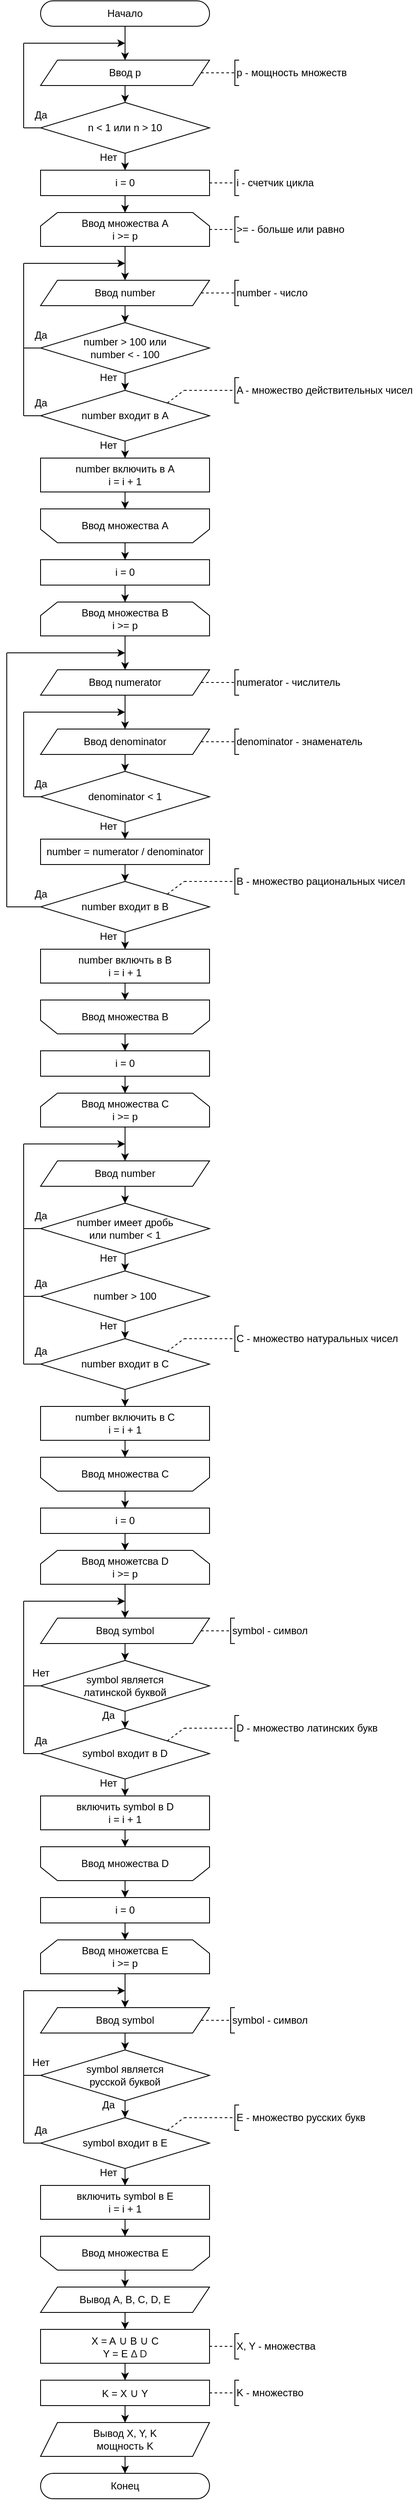 <mxfile version="26.0.16">
  <diagram name="Страница — 1" id="PtERw0xOoVtdUdhSGjrE">
    <mxGraphModel dx="1147" dy="1876" grid="1" gridSize="10" guides="1" tooltips="1" connect="1" arrows="1" fold="1" page="1" pageScale="1" pageWidth="827" pageHeight="1169" math="0" shadow="0">
      <root>
        <mxCell id="0" />
        <mxCell id="1" parent="0" />
        <mxCell id="Uu_lsFA8rjKnJpgMJT7A-3" style="edgeStyle=orthogonalEdgeStyle;rounded=0;orthogonalLoop=1;jettySize=auto;html=1;" edge="1" parent="1" source="Uu_lsFA8rjKnJpgMJT7A-1" target="Uu_lsFA8rjKnJpgMJT7A-2">
          <mxGeometry relative="1" as="geometry" />
        </mxCell>
        <mxCell id="Uu_lsFA8rjKnJpgMJT7A-1" value="Начало" style="rounded=1;whiteSpace=wrap;html=1;arcSize=50;" vertex="1" parent="1">
          <mxGeometry x="160" y="-1150" width="200" height="30" as="geometry" />
        </mxCell>
        <mxCell id="Uu_lsFA8rjKnJpgMJT7A-7" style="edgeStyle=orthogonalEdgeStyle;rounded=0;orthogonalLoop=1;jettySize=auto;html=1;" edge="1" parent="1" source="Uu_lsFA8rjKnJpgMJT7A-2" target="Uu_lsFA8rjKnJpgMJT7A-6">
          <mxGeometry relative="1" as="geometry" />
        </mxCell>
        <mxCell id="Uu_lsFA8rjKnJpgMJT7A-2" value="Ввод p" style="shape=parallelogram;perimeter=parallelogramPerimeter;whiteSpace=wrap;html=1;fixedSize=1;" vertex="1" parent="1">
          <mxGeometry x="160" y="-1080" width="200" height="30" as="geometry" />
        </mxCell>
        <mxCell id="Uu_lsFA8rjKnJpgMJT7A-4" value="p - мощность множеств" style="strokeWidth=1;html=1;shape=mxgraph.flowchart.annotation_1;align=left;pointerEvents=1;" vertex="1" parent="1">
          <mxGeometry x="390" y="-1080" width="5" height="30" as="geometry" />
        </mxCell>
        <mxCell id="Uu_lsFA8rjKnJpgMJT7A-5" value="" style="endArrow=none;html=1;rounded=0;entryX=0;entryY=0.5;entryDx=0;entryDy=0;entryPerimeter=0;dashed=1;" edge="1" target="Uu_lsFA8rjKnJpgMJT7A-4" parent="1" source="Uu_lsFA8rjKnJpgMJT7A-2">
          <mxGeometry width="50" height="50" relative="1" as="geometry">
            <mxPoint x="360" y="-1065" as="sourcePoint" />
            <mxPoint x="440" y="-1075" as="targetPoint" />
          </mxGeometry>
        </mxCell>
        <mxCell id="Uu_lsFA8rjKnJpgMJT7A-13" style="edgeStyle=orthogonalEdgeStyle;rounded=0;orthogonalLoop=1;jettySize=auto;html=1;" edge="1" parent="1" source="Uu_lsFA8rjKnJpgMJT7A-6" target="Uu_lsFA8rjKnJpgMJT7A-12">
          <mxGeometry relative="1" as="geometry" />
        </mxCell>
        <mxCell id="Uu_lsFA8rjKnJpgMJT7A-6" value="n &amp;lt; 1 или n &amp;gt; 10" style="rhombus;whiteSpace=wrap;html=1;" vertex="1" parent="1">
          <mxGeometry x="160" y="-1030" width="200" height="60" as="geometry" />
        </mxCell>
        <mxCell id="Uu_lsFA8rjKnJpgMJT7A-8" value="" style="endArrow=none;html=1;rounded=0;entryX=0;entryY=0.5;entryDx=0;entryDy=0;" edge="1" parent="1" target="Uu_lsFA8rjKnJpgMJT7A-6">
          <mxGeometry width="50" height="50" relative="1" as="geometry">
            <mxPoint x="140" y="-1000" as="sourcePoint" />
            <mxPoint x="350" y="-1030" as="targetPoint" />
          </mxGeometry>
        </mxCell>
        <mxCell id="Uu_lsFA8rjKnJpgMJT7A-9" value="" style="endArrow=classic;html=1;rounded=0;endFill=1;" edge="1" parent="1">
          <mxGeometry width="50" height="50" relative="1" as="geometry">
            <mxPoint x="140" y="-1100" as="sourcePoint" />
            <mxPoint x="260" y="-1100" as="targetPoint" />
          </mxGeometry>
        </mxCell>
        <mxCell id="Uu_lsFA8rjKnJpgMJT7A-10" value="" style="endArrow=none;html=1;rounded=0;" edge="1" parent="1">
          <mxGeometry width="50" height="50" relative="1" as="geometry">
            <mxPoint x="140" y="-1000" as="sourcePoint" />
            <mxPoint x="140" y="-1100" as="targetPoint" />
          </mxGeometry>
        </mxCell>
        <mxCell id="Uu_lsFA8rjKnJpgMJT7A-11" value="Да" style="text;html=1;align=center;verticalAlign=middle;resizable=0;points=[];autosize=1;strokeColor=none;fillColor=none;" vertex="1" parent="1">
          <mxGeometry x="140" y="-1030" width="40" height="30" as="geometry" />
        </mxCell>
        <mxCell id="Uu_lsFA8rjKnJpgMJT7A-17" style="edgeStyle=orthogonalEdgeStyle;rounded=0;orthogonalLoop=1;jettySize=auto;html=1;" edge="1" parent="1" source="Uu_lsFA8rjKnJpgMJT7A-12" target="Uu_lsFA8rjKnJpgMJT7A-16">
          <mxGeometry relative="1" as="geometry" />
        </mxCell>
        <mxCell id="Uu_lsFA8rjKnJpgMJT7A-12" value="i = 0" style="rounded=0;whiteSpace=wrap;html=1;" vertex="1" parent="1">
          <mxGeometry x="160" y="-950" width="200" height="30" as="geometry" />
        </mxCell>
        <mxCell id="Uu_lsFA8rjKnJpgMJT7A-14" value="i - счетчик цикла" style="strokeWidth=1;html=1;shape=mxgraph.flowchart.annotation_1;align=left;pointerEvents=1;" vertex="1" parent="1">
          <mxGeometry x="390" y="-950" width="5" height="30" as="geometry" />
        </mxCell>
        <mxCell id="Uu_lsFA8rjKnJpgMJT7A-15" value="" style="endArrow=none;html=1;rounded=0;entryX=0;entryY=0.5;entryDx=0;entryDy=0;entryPerimeter=0;exitX=1;exitY=0.5;exitDx=0;exitDy=0;dashed=1;" edge="1" target="Uu_lsFA8rjKnJpgMJT7A-14" parent="1">
          <mxGeometry width="50" height="50" relative="1" as="geometry">
            <mxPoint x="360" y="-935" as="sourcePoint" />
            <mxPoint x="440" y="-945" as="targetPoint" />
          </mxGeometry>
        </mxCell>
        <mxCell id="Uu_lsFA8rjKnJpgMJT7A-19" style="edgeStyle=orthogonalEdgeStyle;rounded=0;orthogonalLoop=1;jettySize=auto;html=1;" edge="1" parent="1" source="Uu_lsFA8rjKnJpgMJT7A-16" target="Uu_lsFA8rjKnJpgMJT7A-18">
          <mxGeometry relative="1" as="geometry" />
        </mxCell>
        <mxCell id="Uu_lsFA8rjKnJpgMJT7A-16" value="Ввод множества A&lt;div&gt;i &amp;gt;= p&lt;/div&gt;" style="shape=loopLimit;whiteSpace=wrap;html=1;" vertex="1" parent="1">
          <mxGeometry x="160" y="-900" width="200" height="40" as="geometry" />
        </mxCell>
        <mxCell id="Uu_lsFA8rjKnJpgMJT7A-23" style="edgeStyle=orthogonalEdgeStyle;rounded=0;orthogonalLoop=1;jettySize=auto;html=1;" edge="1" parent="1" source="Uu_lsFA8rjKnJpgMJT7A-18" target="Uu_lsFA8rjKnJpgMJT7A-22">
          <mxGeometry relative="1" as="geometry" />
        </mxCell>
        <mxCell id="Uu_lsFA8rjKnJpgMJT7A-18" value="Ввод number" style="shape=parallelogram;perimeter=parallelogramPerimeter;whiteSpace=wrap;html=1;fixedSize=1;" vertex="1" parent="1">
          <mxGeometry x="160" y="-820" width="200" height="30" as="geometry" />
        </mxCell>
        <mxCell id="Uu_lsFA8rjKnJpgMJT7A-20" value="number - число" style="strokeWidth=1;html=1;shape=mxgraph.flowchart.annotation_1;align=left;pointerEvents=1;" vertex="1" parent="1">
          <mxGeometry x="390" y="-820" width="5" height="30" as="geometry" />
        </mxCell>
        <mxCell id="Uu_lsFA8rjKnJpgMJT7A-21" value="" style="endArrow=none;html=1;rounded=0;entryX=0;entryY=0.5;entryDx=0;entryDy=0;entryPerimeter=0;dashed=1;" edge="1" target="Uu_lsFA8rjKnJpgMJT7A-20" parent="1" source="Uu_lsFA8rjKnJpgMJT7A-18">
          <mxGeometry width="50" height="50" relative="1" as="geometry">
            <mxPoint x="360" y="-805" as="sourcePoint" />
            <mxPoint x="440" y="-815" as="targetPoint" />
          </mxGeometry>
        </mxCell>
        <mxCell id="Uu_lsFA8rjKnJpgMJT7A-31" style="edgeStyle=orthogonalEdgeStyle;rounded=0;orthogonalLoop=1;jettySize=auto;html=1;" edge="1" parent="1" source="Uu_lsFA8rjKnJpgMJT7A-22" target="Uu_lsFA8rjKnJpgMJT7A-30">
          <mxGeometry relative="1" as="geometry" />
        </mxCell>
        <mxCell id="Uu_lsFA8rjKnJpgMJT7A-22" value="number &amp;gt; 100 или&lt;div&gt;number &amp;lt; - 100&lt;/div&gt;" style="rhombus;whiteSpace=wrap;html=1;" vertex="1" parent="1">
          <mxGeometry x="160" y="-770" width="200" height="60" as="geometry" />
        </mxCell>
        <mxCell id="Uu_lsFA8rjKnJpgMJT7A-24" value="" style="endArrow=none;html=1;rounded=0;entryX=0;entryY=0.5;entryDx=0;entryDy=0;" edge="1" parent="1" target="Uu_lsFA8rjKnJpgMJT7A-22">
          <mxGeometry width="50" height="50" relative="1" as="geometry">
            <mxPoint x="140" y="-740" as="sourcePoint" />
            <mxPoint x="150" y="-740" as="targetPoint" />
          </mxGeometry>
        </mxCell>
        <mxCell id="Uu_lsFA8rjKnJpgMJT7A-25" value="" style="endArrow=classic;html=1;rounded=0;endFill=1;" edge="1" parent="1">
          <mxGeometry width="50" height="50" relative="1" as="geometry">
            <mxPoint x="140" y="-840" as="sourcePoint" />
            <mxPoint x="260" y="-840" as="targetPoint" />
          </mxGeometry>
        </mxCell>
        <mxCell id="Uu_lsFA8rjKnJpgMJT7A-26" value="" style="endArrow=none;html=1;rounded=0;" edge="1" parent="1">
          <mxGeometry width="50" height="50" relative="1" as="geometry">
            <mxPoint x="140" y="-660" as="sourcePoint" />
            <mxPoint x="140" y="-840" as="targetPoint" />
          </mxGeometry>
        </mxCell>
        <mxCell id="Uu_lsFA8rjKnJpgMJT7A-27" value="Нет" style="text;html=1;align=center;verticalAlign=middle;resizable=0;points=[];autosize=1;strokeColor=none;fillColor=none;" vertex="1" parent="1">
          <mxGeometry x="220" y="-980" width="40" height="30" as="geometry" />
        </mxCell>
        <mxCell id="Uu_lsFA8rjKnJpgMJT7A-28" value="Да" style="text;html=1;align=center;verticalAlign=middle;resizable=0;points=[];autosize=1;strokeColor=none;fillColor=none;" vertex="1" parent="1">
          <mxGeometry x="140" y="-770" width="40" height="30" as="geometry" />
        </mxCell>
        <mxCell id="Uu_lsFA8rjKnJpgMJT7A-39" style="edgeStyle=orthogonalEdgeStyle;rounded=0;orthogonalLoop=1;jettySize=auto;html=1;" edge="1" parent="1" source="Uu_lsFA8rjKnJpgMJT7A-30" target="Uu_lsFA8rjKnJpgMJT7A-38">
          <mxGeometry relative="1" as="geometry" />
        </mxCell>
        <mxCell id="Uu_lsFA8rjKnJpgMJT7A-30" value="number входит в A" style="rhombus;whiteSpace=wrap;html=1;" vertex="1" parent="1">
          <mxGeometry x="160" y="-690" width="200" height="60" as="geometry" />
        </mxCell>
        <mxCell id="Uu_lsFA8rjKnJpgMJT7A-32" value="Нет" style="text;html=1;align=center;verticalAlign=middle;resizable=0;points=[];autosize=1;strokeColor=none;fillColor=none;" vertex="1" parent="1">
          <mxGeometry x="220" y="-720" width="40" height="30" as="geometry" />
        </mxCell>
        <mxCell id="Uu_lsFA8rjKnJpgMJT7A-33" value="" style="endArrow=none;html=1;rounded=0;exitX=0;exitY=0.5;exitDx=0;exitDy=0;" edge="1" parent="1" source="Uu_lsFA8rjKnJpgMJT7A-30">
          <mxGeometry width="50" height="50" relative="1" as="geometry">
            <mxPoint x="250" y="-660" as="sourcePoint" />
            <mxPoint x="140" y="-660" as="targetPoint" />
          </mxGeometry>
        </mxCell>
        <mxCell id="Uu_lsFA8rjKnJpgMJT7A-34" value="Да" style="text;html=1;align=center;verticalAlign=middle;resizable=0;points=[];autosize=1;strokeColor=none;fillColor=none;" vertex="1" parent="1">
          <mxGeometry x="140" y="-690" width="40" height="30" as="geometry" />
        </mxCell>
        <mxCell id="Uu_lsFA8rjKnJpgMJT7A-35" value="A - множество действительных чисел" style="strokeWidth=1;html=1;shape=mxgraph.flowchart.annotation_1;align=left;pointerEvents=1;" vertex="1" parent="1">
          <mxGeometry x="390" y="-705" width="5" height="30" as="geometry" />
        </mxCell>
        <mxCell id="Uu_lsFA8rjKnJpgMJT7A-36" value="" style="endArrow=none;html=1;rounded=0;entryX=0;entryY=0.5;entryDx=0;entryDy=0;entryPerimeter=0;exitX=1;exitY=0.5;exitDx=0;exitDy=0;dashed=1;" edge="1" target="Uu_lsFA8rjKnJpgMJT7A-35" parent="1">
          <mxGeometry width="50" height="50" relative="1" as="geometry">
            <mxPoint x="330" y="-690" as="sourcePoint" />
            <mxPoint x="410" y="-700" as="targetPoint" />
          </mxGeometry>
        </mxCell>
        <mxCell id="Uu_lsFA8rjKnJpgMJT7A-37" value="" style="endArrow=none;html=1;rounded=0;exitX=1;exitY=0;exitDx=0;exitDy=0;dashed=1;" edge="1" parent="1" source="Uu_lsFA8rjKnJpgMJT7A-30">
          <mxGeometry width="50" height="50" relative="1" as="geometry">
            <mxPoint x="250" y="-660" as="sourcePoint" />
            <mxPoint x="330" y="-690" as="targetPoint" />
          </mxGeometry>
        </mxCell>
        <mxCell id="Uu_lsFA8rjKnJpgMJT7A-43" style="edgeStyle=orthogonalEdgeStyle;rounded=0;orthogonalLoop=1;jettySize=auto;html=1;" edge="1" parent="1" source="Uu_lsFA8rjKnJpgMJT7A-38" target="Uu_lsFA8rjKnJpgMJT7A-42">
          <mxGeometry relative="1" as="geometry" />
        </mxCell>
        <mxCell id="Uu_lsFA8rjKnJpgMJT7A-38" value="number включить в A&lt;div&gt;i = i + 1&lt;/div&gt;" style="rounded=0;whiteSpace=wrap;html=1;" vertex="1" parent="1">
          <mxGeometry x="160" y="-610" width="200" height="40" as="geometry" />
        </mxCell>
        <mxCell id="Uu_lsFA8rjKnJpgMJT7A-45" style="edgeStyle=orthogonalEdgeStyle;rounded=0;orthogonalLoop=1;jettySize=auto;html=1;" edge="1" parent="1" source="Uu_lsFA8rjKnJpgMJT7A-42" target="Uu_lsFA8rjKnJpgMJT7A-44">
          <mxGeometry relative="1" as="geometry" />
        </mxCell>
        <mxCell id="Uu_lsFA8rjKnJpgMJT7A-42" value="Ввод множества A" style="shape=loopLimit;whiteSpace=wrap;html=1;direction=west;" vertex="1" parent="1">
          <mxGeometry x="160" y="-550" width="200" height="40" as="geometry" />
        </mxCell>
        <mxCell id="Uu_lsFA8rjKnJpgMJT7A-47" style="edgeStyle=orthogonalEdgeStyle;rounded=0;orthogonalLoop=1;jettySize=auto;html=1;" edge="1" parent="1" source="Uu_lsFA8rjKnJpgMJT7A-44" target="Uu_lsFA8rjKnJpgMJT7A-46">
          <mxGeometry relative="1" as="geometry" />
        </mxCell>
        <mxCell id="Uu_lsFA8rjKnJpgMJT7A-44" value="i = 0" style="rounded=0;whiteSpace=wrap;html=1;" vertex="1" parent="1">
          <mxGeometry x="160" y="-490" width="200" height="30" as="geometry" />
        </mxCell>
        <mxCell id="Uu_lsFA8rjKnJpgMJT7A-50" style="edgeStyle=orthogonalEdgeStyle;rounded=0;orthogonalLoop=1;jettySize=auto;html=1;" edge="1" parent="1" source="Uu_lsFA8rjKnJpgMJT7A-46" target="Uu_lsFA8rjKnJpgMJT7A-49">
          <mxGeometry relative="1" as="geometry" />
        </mxCell>
        <mxCell id="Uu_lsFA8rjKnJpgMJT7A-46" value="Ввод множества B&lt;div&gt;i &amp;gt;= p&lt;/div&gt;" style="shape=loopLimit;whiteSpace=wrap;html=1;" vertex="1" parent="1">
          <mxGeometry x="160" y="-440" width="200" height="40" as="geometry" />
        </mxCell>
        <mxCell id="Uu_lsFA8rjKnJpgMJT7A-48" value="Нет" style="text;html=1;align=center;verticalAlign=middle;resizable=0;points=[];autosize=1;strokeColor=none;fillColor=none;" vertex="1" parent="1">
          <mxGeometry x="220" y="-640" width="40" height="30" as="geometry" />
        </mxCell>
        <mxCell id="Uu_lsFA8rjKnJpgMJT7A-54" style="edgeStyle=orthogonalEdgeStyle;rounded=0;orthogonalLoop=1;jettySize=auto;html=1;" edge="1" parent="1" source="Uu_lsFA8rjKnJpgMJT7A-49" target="Uu_lsFA8rjKnJpgMJT7A-53">
          <mxGeometry relative="1" as="geometry" />
        </mxCell>
        <mxCell id="Uu_lsFA8rjKnJpgMJT7A-49" value="Ввод&amp;nbsp;numerator" style="shape=parallelogram;perimeter=parallelogramPerimeter;whiteSpace=wrap;html=1;fixedSize=1;" vertex="1" parent="1">
          <mxGeometry x="160" y="-360" width="200" height="30" as="geometry" />
        </mxCell>
        <mxCell id="Uu_lsFA8rjKnJpgMJT7A-51" value="numerator - числитель" style="strokeWidth=1;html=1;shape=mxgraph.flowchart.annotation_1;align=left;pointerEvents=1;" vertex="1" parent="1">
          <mxGeometry x="390" y="-360" width="5" height="30" as="geometry" />
        </mxCell>
        <mxCell id="Uu_lsFA8rjKnJpgMJT7A-52" value="" style="endArrow=none;html=1;rounded=0;entryX=0;entryY=0.5;entryDx=0;entryDy=0;entryPerimeter=0;dashed=1;" edge="1" target="Uu_lsFA8rjKnJpgMJT7A-51" parent="1" source="Uu_lsFA8rjKnJpgMJT7A-49">
          <mxGeometry width="50" height="50" relative="1" as="geometry">
            <mxPoint x="360" y="-345" as="sourcePoint" />
            <mxPoint x="440" y="-355" as="targetPoint" />
          </mxGeometry>
        </mxCell>
        <mxCell id="Uu_lsFA8rjKnJpgMJT7A-56" style="edgeStyle=orthogonalEdgeStyle;rounded=0;orthogonalLoop=1;jettySize=auto;html=1;" edge="1" parent="1" source="Uu_lsFA8rjKnJpgMJT7A-53" target="Uu_lsFA8rjKnJpgMJT7A-55">
          <mxGeometry relative="1" as="geometry" />
        </mxCell>
        <mxCell id="Uu_lsFA8rjKnJpgMJT7A-53" value="Ввод&amp;nbsp;denominator" style="shape=parallelogram;perimeter=parallelogramPerimeter;whiteSpace=wrap;html=1;fixedSize=1;" vertex="1" parent="1">
          <mxGeometry x="160" y="-290" width="200" height="30" as="geometry" />
        </mxCell>
        <mxCell id="Uu_lsFA8rjKnJpgMJT7A-64" style="edgeStyle=orthogonalEdgeStyle;rounded=0;orthogonalLoop=1;jettySize=auto;html=1;" edge="1" parent="1" source="Uu_lsFA8rjKnJpgMJT7A-55" target="Uu_lsFA8rjKnJpgMJT7A-63">
          <mxGeometry relative="1" as="geometry" />
        </mxCell>
        <mxCell id="Uu_lsFA8rjKnJpgMJT7A-55" value="denominator &amp;lt; 1" style="rhombus;whiteSpace=wrap;html=1;" vertex="1" parent="1">
          <mxGeometry x="160" y="-240" width="200" height="60" as="geometry" />
        </mxCell>
        <mxCell id="Uu_lsFA8rjKnJpgMJT7A-57" value="denominator - знаменатель" style="strokeWidth=1;html=1;shape=mxgraph.flowchart.annotation_1;align=left;pointerEvents=1;" vertex="1" parent="1">
          <mxGeometry x="390" y="-290" width="5" height="30" as="geometry" />
        </mxCell>
        <mxCell id="Uu_lsFA8rjKnJpgMJT7A-58" value="" style="endArrow=none;html=1;rounded=0;entryX=0;entryY=0.5;entryDx=0;entryDy=0;entryPerimeter=0;dashed=1;" edge="1" target="Uu_lsFA8rjKnJpgMJT7A-57" parent="1" source="Uu_lsFA8rjKnJpgMJT7A-53">
          <mxGeometry width="50" height="50" relative="1" as="geometry">
            <mxPoint x="360" y="-275" as="sourcePoint" />
            <mxPoint x="440" y="-285" as="targetPoint" />
          </mxGeometry>
        </mxCell>
        <mxCell id="Uu_lsFA8rjKnJpgMJT7A-59" value="" style="endArrow=none;html=1;rounded=0;exitX=0;exitY=0.5;exitDx=0;exitDy=0;" edge="1" parent="1" source="Uu_lsFA8rjKnJpgMJT7A-55">
          <mxGeometry width="50" height="50" relative="1" as="geometry">
            <mxPoint x="220" y="-190" as="sourcePoint" />
            <mxPoint x="140" y="-210" as="targetPoint" />
          </mxGeometry>
        </mxCell>
        <mxCell id="Uu_lsFA8rjKnJpgMJT7A-60" value="" style="endArrow=classic;html=1;rounded=0;endFill=1;" edge="1" parent="1">
          <mxGeometry width="50" height="50" relative="1" as="geometry">
            <mxPoint x="140" y="-310" as="sourcePoint" />
            <mxPoint x="260" y="-310" as="targetPoint" />
          </mxGeometry>
        </mxCell>
        <mxCell id="Uu_lsFA8rjKnJpgMJT7A-61" value="" style="endArrow=none;html=1;rounded=0;" edge="1" parent="1">
          <mxGeometry width="50" height="50" relative="1" as="geometry">
            <mxPoint x="140" y="-210" as="sourcePoint" />
            <mxPoint x="140" y="-310" as="targetPoint" />
          </mxGeometry>
        </mxCell>
        <mxCell id="Uu_lsFA8rjKnJpgMJT7A-62" value="Да" style="text;html=1;align=center;verticalAlign=middle;resizable=0;points=[];autosize=1;strokeColor=none;fillColor=none;" vertex="1" parent="1">
          <mxGeometry x="140" y="-240" width="40" height="30" as="geometry" />
        </mxCell>
        <mxCell id="Uu_lsFA8rjKnJpgMJT7A-74" style="edgeStyle=orthogonalEdgeStyle;rounded=0;orthogonalLoop=1;jettySize=auto;html=1;" edge="1" parent="1" source="Uu_lsFA8rjKnJpgMJT7A-63" target="Uu_lsFA8rjKnJpgMJT7A-73">
          <mxGeometry relative="1" as="geometry" />
        </mxCell>
        <mxCell id="Uu_lsFA8rjKnJpgMJT7A-63" value="number = numerator / denominator" style="rounded=0;whiteSpace=wrap;html=1;" vertex="1" parent="1">
          <mxGeometry x="160" y="-160" width="200" height="30" as="geometry" />
        </mxCell>
        <mxCell id="Uu_lsFA8rjKnJpgMJT7A-65" value="Нет" style="text;html=1;align=center;verticalAlign=middle;resizable=0;points=[];autosize=1;strokeColor=none;fillColor=none;" vertex="1" parent="1">
          <mxGeometry x="220" y="-190" width="40" height="30" as="geometry" />
        </mxCell>
        <mxCell id="Uu_lsFA8rjKnJpgMJT7A-72" style="edgeStyle=orthogonalEdgeStyle;rounded=0;orthogonalLoop=1;jettySize=auto;html=1;" edge="1" parent="1" source="Uu_lsFA8rjKnJpgMJT7A-66" target="Uu_lsFA8rjKnJpgMJT7A-71">
          <mxGeometry relative="1" as="geometry" />
        </mxCell>
        <mxCell id="Uu_lsFA8rjKnJpgMJT7A-66" value="number включть в B&lt;div&gt;i = i + 1&lt;/div&gt;" style="rounded=0;whiteSpace=wrap;html=1;" vertex="1" parent="1">
          <mxGeometry x="160" y="-30" width="200" height="40" as="geometry" />
        </mxCell>
        <mxCell id="Uu_lsFA8rjKnJpgMJT7A-90" style="edgeStyle=orthogonalEdgeStyle;rounded=0;orthogonalLoop=1;jettySize=auto;html=1;" edge="1" parent="1" source="Uu_lsFA8rjKnJpgMJT7A-71" target="Uu_lsFA8rjKnJpgMJT7A-89">
          <mxGeometry relative="1" as="geometry" />
        </mxCell>
        <mxCell id="Uu_lsFA8rjKnJpgMJT7A-71" value="Ввод множества B" style="shape=loopLimit;whiteSpace=wrap;html=1;direction=west;" vertex="1" parent="1">
          <mxGeometry x="160" y="30" width="200" height="40" as="geometry" />
        </mxCell>
        <mxCell id="Uu_lsFA8rjKnJpgMJT7A-80" style="edgeStyle=orthogonalEdgeStyle;rounded=0;orthogonalLoop=1;jettySize=auto;html=1;" edge="1" parent="1" source="Uu_lsFA8rjKnJpgMJT7A-73" target="Uu_lsFA8rjKnJpgMJT7A-66">
          <mxGeometry relative="1" as="geometry" />
        </mxCell>
        <mxCell id="Uu_lsFA8rjKnJpgMJT7A-73" value="number входит в B" style="rhombus;whiteSpace=wrap;html=1;" vertex="1" parent="1">
          <mxGeometry x="160" y="-110" width="200" height="60" as="geometry" />
        </mxCell>
        <mxCell id="Uu_lsFA8rjKnJpgMJT7A-75" value="" style="endArrow=classic;html=1;rounded=0;endFill=1;" edge="1" parent="1">
          <mxGeometry width="50" height="50" relative="1" as="geometry">
            <mxPoint x="120" y="-380" as="sourcePoint" />
            <mxPoint x="260" y="-380" as="targetPoint" />
          </mxGeometry>
        </mxCell>
        <mxCell id="Uu_lsFA8rjKnJpgMJT7A-77" value="" style="endArrow=none;html=1;rounded=0;" edge="1" parent="1">
          <mxGeometry width="50" height="50" relative="1" as="geometry">
            <mxPoint x="120" y="-80" as="sourcePoint" />
            <mxPoint x="120" y="-380" as="targetPoint" />
          </mxGeometry>
        </mxCell>
        <mxCell id="Uu_lsFA8rjKnJpgMJT7A-78" value="" style="endArrow=none;html=1;rounded=0;entryX=0;entryY=0.5;entryDx=0;entryDy=0;" edge="1" parent="1" target="Uu_lsFA8rjKnJpgMJT7A-73">
          <mxGeometry width="50" height="50" relative="1" as="geometry">
            <mxPoint x="120" y="-80" as="sourcePoint" />
            <mxPoint x="300" y="-240" as="targetPoint" />
          </mxGeometry>
        </mxCell>
        <mxCell id="Uu_lsFA8rjKnJpgMJT7A-79" value="Да" style="text;html=1;align=center;verticalAlign=middle;resizable=0;points=[];autosize=1;strokeColor=none;fillColor=none;" vertex="1" parent="1">
          <mxGeometry x="140" y="-110" width="40" height="30" as="geometry" />
        </mxCell>
        <mxCell id="Uu_lsFA8rjKnJpgMJT7A-81" value="Нет" style="text;html=1;align=center;verticalAlign=middle;resizable=0;points=[];autosize=1;strokeColor=none;fillColor=none;" vertex="1" parent="1">
          <mxGeometry x="220" y="-60" width="40" height="30" as="geometry" />
        </mxCell>
        <mxCell id="Uu_lsFA8rjKnJpgMJT7A-82" value="B - множество рациональных чисел" style="strokeWidth=1;html=1;shape=mxgraph.flowchart.annotation_1;align=left;pointerEvents=1;" vertex="1" parent="1">
          <mxGeometry x="390" y="-125" width="5" height="30" as="geometry" />
        </mxCell>
        <mxCell id="Uu_lsFA8rjKnJpgMJT7A-83" value="" style="endArrow=none;html=1;rounded=0;entryX=0;entryY=0.5;entryDx=0;entryDy=0;entryPerimeter=0;dashed=1;" edge="1" parent="1" target="Uu_lsFA8rjKnJpgMJT7A-82">
          <mxGeometry width="50" height="50" relative="1" as="geometry">
            <mxPoint x="330" y="-110" as="sourcePoint" />
            <mxPoint x="415" y="-120" as="targetPoint" />
          </mxGeometry>
        </mxCell>
        <mxCell id="Uu_lsFA8rjKnJpgMJT7A-88" value="" style="endArrow=none;html=1;rounded=0;exitX=1;exitY=0;exitDx=0;exitDy=0;dashed=1;" edge="1" parent="1" source="Uu_lsFA8rjKnJpgMJT7A-73">
          <mxGeometry width="50" height="50" relative="1" as="geometry">
            <mxPoint x="320" y="-100" as="sourcePoint" />
            <mxPoint x="330" y="-110" as="targetPoint" />
          </mxGeometry>
        </mxCell>
        <mxCell id="Uu_lsFA8rjKnJpgMJT7A-92" style="edgeStyle=orthogonalEdgeStyle;rounded=0;orthogonalLoop=1;jettySize=auto;html=1;" edge="1" parent="1" source="Uu_lsFA8rjKnJpgMJT7A-89" target="Uu_lsFA8rjKnJpgMJT7A-91">
          <mxGeometry relative="1" as="geometry" />
        </mxCell>
        <mxCell id="Uu_lsFA8rjKnJpgMJT7A-89" value="i = 0" style="rounded=0;whiteSpace=wrap;html=1;" vertex="1" parent="1">
          <mxGeometry x="160" y="90" width="200" height="30" as="geometry" />
        </mxCell>
        <mxCell id="Uu_lsFA8rjKnJpgMJT7A-94" style="edgeStyle=orthogonalEdgeStyle;rounded=0;orthogonalLoop=1;jettySize=auto;html=1;" edge="1" parent="1" source="Uu_lsFA8rjKnJpgMJT7A-91" target="Uu_lsFA8rjKnJpgMJT7A-93">
          <mxGeometry relative="1" as="geometry" />
        </mxCell>
        <mxCell id="Uu_lsFA8rjKnJpgMJT7A-91" value="Ввод множества C&lt;div&gt;i &amp;gt;= p&lt;/div&gt;" style="shape=loopLimit;whiteSpace=wrap;html=1;" vertex="1" parent="1">
          <mxGeometry x="160" y="140" width="200" height="40" as="geometry" />
        </mxCell>
        <mxCell id="Uu_lsFA8rjKnJpgMJT7A-96" style="edgeStyle=orthogonalEdgeStyle;rounded=0;orthogonalLoop=1;jettySize=auto;html=1;" edge="1" parent="1" source="Uu_lsFA8rjKnJpgMJT7A-93" target="Uu_lsFA8rjKnJpgMJT7A-95">
          <mxGeometry relative="1" as="geometry" />
        </mxCell>
        <mxCell id="Uu_lsFA8rjKnJpgMJT7A-93" value="Ввод number" style="shape=parallelogram;perimeter=parallelogramPerimeter;whiteSpace=wrap;html=1;fixedSize=1;" vertex="1" parent="1">
          <mxGeometry x="160" y="220" width="200" height="30" as="geometry" />
        </mxCell>
        <mxCell id="Uu_lsFA8rjKnJpgMJT7A-104" style="edgeStyle=orthogonalEdgeStyle;rounded=0;orthogonalLoop=1;jettySize=auto;html=1;" edge="1" parent="1" source="Uu_lsFA8rjKnJpgMJT7A-95" target="Uu_lsFA8rjKnJpgMJT7A-103">
          <mxGeometry relative="1" as="geometry" />
        </mxCell>
        <mxCell id="Uu_lsFA8rjKnJpgMJT7A-95" value="number имеет дробь&lt;div&gt;или&amp;nbsp;&lt;span style=&quot;background-color: transparent; color: light-dark(rgb(0, 0, 0), rgb(255, 255, 255));&quot;&gt;number &amp;lt; 1&lt;/span&gt;&lt;/div&gt;" style="rhombus;whiteSpace=wrap;html=1;" vertex="1" parent="1">
          <mxGeometry x="160" y="270" width="200" height="60" as="geometry" />
        </mxCell>
        <mxCell id="Uu_lsFA8rjKnJpgMJT7A-97" value="" style="endArrow=classic;html=1;rounded=0;endFill=1;" edge="1" parent="1">
          <mxGeometry width="50" height="50" relative="1" as="geometry">
            <mxPoint x="140" y="200" as="sourcePoint" />
            <mxPoint x="260" y="200" as="targetPoint" />
          </mxGeometry>
        </mxCell>
        <mxCell id="Uu_lsFA8rjKnJpgMJT7A-98" value="" style="endArrow=none;html=1;rounded=0;entryX=0;entryY=0.5;entryDx=0;entryDy=0;" edge="1" parent="1" target="Uu_lsFA8rjKnJpgMJT7A-95">
          <mxGeometry width="50" height="50" relative="1" as="geometry">
            <mxPoint x="140" y="300" as="sourcePoint" />
            <mxPoint x="290" y="260" as="targetPoint" />
          </mxGeometry>
        </mxCell>
        <mxCell id="Uu_lsFA8rjKnJpgMJT7A-99" value="" style="endArrow=none;html=1;rounded=0;" edge="1" parent="1">
          <mxGeometry width="50" height="50" relative="1" as="geometry">
            <mxPoint x="140" y="460" as="sourcePoint" />
            <mxPoint x="140" y="200" as="targetPoint" />
          </mxGeometry>
        </mxCell>
        <mxCell id="Uu_lsFA8rjKnJpgMJT7A-100" value="Да" style="text;html=1;align=center;verticalAlign=middle;resizable=0;points=[];autosize=1;strokeColor=none;fillColor=none;" vertex="1" parent="1">
          <mxGeometry x="140" y="270" width="40" height="30" as="geometry" />
        </mxCell>
        <mxCell id="Uu_lsFA8rjKnJpgMJT7A-109" style="edgeStyle=orthogonalEdgeStyle;rounded=0;orthogonalLoop=1;jettySize=auto;html=1;" edge="1" parent="1" source="Uu_lsFA8rjKnJpgMJT7A-103" target="Uu_lsFA8rjKnJpgMJT7A-108">
          <mxGeometry relative="1" as="geometry" />
        </mxCell>
        <mxCell id="Uu_lsFA8rjKnJpgMJT7A-103" value="number &amp;gt; 100" style="rhombus;whiteSpace=wrap;html=1;" vertex="1" parent="1">
          <mxGeometry x="160" y="350" width="200" height="60" as="geometry" />
        </mxCell>
        <mxCell id="Uu_lsFA8rjKnJpgMJT7A-105" value="" style="endArrow=none;html=1;rounded=0;entryX=0;entryY=0.5;entryDx=0;entryDy=0;" edge="1" parent="1" target="Uu_lsFA8rjKnJpgMJT7A-103">
          <mxGeometry width="50" height="50" relative="1" as="geometry">
            <mxPoint x="140" y="380" as="sourcePoint" />
            <mxPoint x="290" y="340" as="targetPoint" />
          </mxGeometry>
        </mxCell>
        <mxCell id="Uu_lsFA8rjKnJpgMJT7A-106" value="Да" style="text;html=1;align=center;verticalAlign=middle;resizable=0;points=[];autosize=1;strokeColor=none;fillColor=none;" vertex="1" parent="1">
          <mxGeometry x="140" y="350" width="40" height="30" as="geometry" />
        </mxCell>
        <mxCell id="Uu_lsFA8rjKnJpgMJT7A-107" value="Нет" style="text;html=1;align=center;verticalAlign=middle;resizable=0;points=[];autosize=1;strokeColor=none;fillColor=none;" vertex="1" parent="1">
          <mxGeometry x="220" y="320" width="40" height="30" as="geometry" />
        </mxCell>
        <mxCell id="Uu_lsFA8rjKnJpgMJT7A-117" style="edgeStyle=orthogonalEdgeStyle;rounded=0;orthogonalLoop=1;jettySize=auto;html=1;" edge="1" parent="1" source="Uu_lsFA8rjKnJpgMJT7A-108" target="Uu_lsFA8rjKnJpgMJT7A-116">
          <mxGeometry relative="1" as="geometry" />
        </mxCell>
        <mxCell id="Uu_lsFA8rjKnJpgMJT7A-108" value="number входит в C" style="rhombus;whiteSpace=wrap;html=1;" vertex="1" parent="1">
          <mxGeometry x="160" y="430" width="200" height="60" as="geometry" />
        </mxCell>
        <mxCell id="Uu_lsFA8rjKnJpgMJT7A-110" value="Нет" style="text;html=1;align=center;verticalAlign=middle;resizable=0;points=[];autosize=1;strokeColor=none;fillColor=none;" vertex="1" parent="1">
          <mxGeometry x="220" y="400" width="40" height="30" as="geometry" />
        </mxCell>
        <mxCell id="Uu_lsFA8rjKnJpgMJT7A-111" value="" style="endArrow=none;html=1;rounded=0;exitX=0;exitY=0.5;exitDx=0;exitDy=0;" edge="1" parent="1" source="Uu_lsFA8rjKnJpgMJT7A-108">
          <mxGeometry width="50" height="50" relative="1" as="geometry">
            <mxPoint x="240" y="460" as="sourcePoint" />
            <mxPoint x="140" y="460" as="targetPoint" />
          </mxGeometry>
        </mxCell>
        <mxCell id="Uu_lsFA8rjKnJpgMJT7A-112" value="Да" style="text;html=1;align=center;verticalAlign=middle;resizable=0;points=[];autosize=1;strokeColor=none;fillColor=none;" vertex="1" parent="1">
          <mxGeometry x="140" y="430" width="40" height="30" as="geometry" />
        </mxCell>
        <mxCell id="Uu_lsFA8rjKnJpgMJT7A-113" value="C - множество натуральных чисел" style="strokeWidth=1;html=1;shape=mxgraph.flowchart.annotation_1;align=left;pointerEvents=1;" vertex="1" parent="1">
          <mxGeometry x="390" y="415" width="5" height="30" as="geometry" />
        </mxCell>
        <mxCell id="Uu_lsFA8rjKnJpgMJT7A-114" value="" style="endArrow=none;html=1;rounded=0;entryX=0;entryY=0.5;entryDx=0;entryDy=0;entryPerimeter=0;dashed=1;" edge="1" parent="1" target="Uu_lsFA8rjKnJpgMJT7A-113">
          <mxGeometry width="50" height="50" relative="1" as="geometry">
            <mxPoint x="330" y="430" as="sourcePoint" />
            <mxPoint x="415" y="420" as="targetPoint" />
          </mxGeometry>
        </mxCell>
        <mxCell id="Uu_lsFA8rjKnJpgMJT7A-115" value="" style="endArrow=none;html=1;rounded=0;exitX=1;exitY=0;exitDx=0;exitDy=0;dashed=1;" edge="1" parent="1">
          <mxGeometry width="50" height="50" relative="1" as="geometry">
            <mxPoint x="310" y="445" as="sourcePoint" />
            <mxPoint x="330" y="430" as="targetPoint" />
          </mxGeometry>
        </mxCell>
        <mxCell id="Uu_lsFA8rjKnJpgMJT7A-119" style="edgeStyle=orthogonalEdgeStyle;rounded=0;orthogonalLoop=1;jettySize=auto;html=1;" edge="1" parent="1" source="Uu_lsFA8rjKnJpgMJT7A-116" target="Uu_lsFA8rjKnJpgMJT7A-118">
          <mxGeometry relative="1" as="geometry" />
        </mxCell>
        <mxCell id="Uu_lsFA8rjKnJpgMJT7A-116" value="number включить в C&lt;div&gt;i = i + 1&lt;/div&gt;" style="rounded=0;whiteSpace=wrap;html=1;" vertex="1" parent="1">
          <mxGeometry x="160" y="510" width="200" height="40" as="geometry" />
        </mxCell>
        <mxCell id="Uu_lsFA8rjKnJpgMJT7A-121" style="edgeStyle=orthogonalEdgeStyle;rounded=0;orthogonalLoop=1;jettySize=auto;html=1;" edge="1" parent="1" source="Uu_lsFA8rjKnJpgMJT7A-118" target="Uu_lsFA8rjKnJpgMJT7A-120">
          <mxGeometry relative="1" as="geometry" />
        </mxCell>
        <mxCell id="Uu_lsFA8rjKnJpgMJT7A-118" value="Ввод множества C" style="shape=loopLimit;whiteSpace=wrap;html=1;direction=west;" vertex="1" parent="1">
          <mxGeometry x="160" y="570" width="200" height="40" as="geometry" />
        </mxCell>
        <mxCell id="Uu_lsFA8rjKnJpgMJT7A-123" style="edgeStyle=orthogonalEdgeStyle;rounded=0;orthogonalLoop=1;jettySize=auto;html=1;" edge="1" parent="1" source="Uu_lsFA8rjKnJpgMJT7A-120" target="Uu_lsFA8rjKnJpgMJT7A-122">
          <mxGeometry relative="1" as="geometry" />
        </mxCell>
        <mxCell id="Uu_lsFA8rjKnJpgMJT7A-120" value="i = 0" style="rounded=0;whiteSpace=wrap;html=1;" vertex="1" parent="1">
          <mxGeometry x="160" y="630" width="200" height="30" as="geometry" />
        </mxCell>
        <mxCell id="Uu_lsFA8rjKnJpgMJT7A-127" style="edgeStyle=orthogonalEdgeStyle;rounded=0;orthogonalLoop=1;jettySize=auto;html=1;" edge="1" parent="1" source="Uu_lsFA8rjKnJpgMJT7A-122" target="Uu_lsFA8rjKnJpgMJT7A-126">
          <mxGeometry relative="1" as="geometry" />
        </mxCell>
        <mxCell id="Uu_lsFA8rjKnJpgMJT7A-122" value="Ввод множетсва D&lt;div&gt;i &amp;gt;= p&lt;/div&gt;" style="shape=loopLimit;whiteSpace=wrap;html=1;" vertex="1" parent="1">
          <mxGeometry x="160" y="680" width="200" height="40" as="geometry" />
        </mxCell>
        <mxCell id="Uu_lsFA8rjKnJpgMJT7A-124" value="&amp;gt;= - больше или равно" style="strokeWidth=1;html=1;shape=mxgraph.flowchart.annotation_1;align=left;pointerEvents=1;" vertex="1" parent="1">
          <mxGeometry x="390" y="-895" width="5" height="30" as="geometry" />
        </mxCell>
        <mxCell id="Uu_lsFA8rjKnJpgMJT7A-125" value="" style="endArrow=none;html=1;rounded=0;entryX=0;entryY=0.5;entryDx=0;entryDy=0;entryPerimeter=0;exitX=1;exitY=0.5;exitDx=0;exitDy=0;dashed=1;" edge="1" target="Uu_lsFA8rjKnJpgMJT7A-124" parent="1">
          <mxGeometry width="50" height="50" relative="1" as="geometry">
            <mxPoint x="360" y="-880" as="sourcePoint" />
            <mxPoint x="440" y="-890" as="targetPoint" />
          </mxGeometry>
        </mxCell>
        <mxCell id="Uu_lsFA8rjKnJpgMJT7A-131" style="edgeStyle=orthogonalEdgeStyle;rounded=0;orthogonalLoop=1;jettySize=auto;html=1;" edge="1" parent="1" source="Uu_lsFA8rjKnJpgMJT7A-126" target="Uu_lsFA8rjKnJpgMJT7A-130">
          <mxGeometry relative="1" as="geometry" />
        </mxCell>
        <mxCell id="Uu_lsFA8rjKnJpgMJT7A-126" value="Ввод symbol" style="shape=parallelogram;perimeter=parallelogramPerimeter;whiteSpace=wrap;html=1;fixedSize=1;" vertex="1" parent="1">
          <mxGeometry x="160" y="760" width="200" height="30" as="geometry" />
        </mxCell>
        <mxCell id="Uu_lsFA8rjKnJpgMJT7A-128" value="symbol - символ" style="strokeWidth=1;html=1;shape=mxgraph.flowchart.annotation_1;align=left;pointerEvents=1;" vertex="1" parent="1">
          <mxGeometry x="385" y="760" width="5" height="30" as="geometry" />
        </mxCell>
        <mxCell id="Uu_lsFA8rjKnJpgMJT7A-129" value="" style="endArrow=none;html=1;rounded=0;entryX=0;entryY=0.5;entryDx=0;entryDy=0;entryPerimeter=0;dashed=1;" edge="1" target="Uu_lsFA8rjKnJpgMJT7A-128" parent="1" source="Uu_lsFA8rjKnJpgMJT7A-126">
          <mxGeometry width="50" height="50" relative="1" as="geometry">
            <mxPoint x="355" y="775" as="sourcePoint" />
            <mxPoint x="435" y="765" as="targetPoint" />
          </mxGeometry>
        </mxCell>
        <mxCell id="Uu_lsFA8rjKnJpgMJT7A-137" style="edgeStyle=orthogonalEdgeStyle;rounded=0;orthogonalLoop=1;jettySize=auto;html=1;" edge="1" parent="1" source="Uu_lsFA8rjKnJpgMJT7A-130" target="Uu_lsFA8rjKnJpgMJT7A-136">
          <mxGeometry relative="1" as="geometry" />
        </mxCell>
        <mxCell id="Uu_lsFA8rjKnJpgMJT7A-130" value="symbol является&lt;div&gt;латинской буквой&lt;/div&gt;" style="rhombus;whiteSpace=wrap;html=1;" vertex="1" parent="1">
          <mxGeometry x="160" y="810" width="200" height="60" as="geometry" />
        </mxCell>
        <mxCell id="Uu_lsFA8rjKnJpgMJT7A-132" value="" style="endArrow=none;html=1;rounded=0;exitX=0;exitY=0.5;exitDx=0;exitDy=0;" edge="1" parent="1" source="Uu_lsFA8rjKnJpgMJT7A-130">
          <mxGeometry width="50" height="50" relative="1" as="geometry">
            <mxPoint x="230" y="810" as="sourcePoint" />
            <mxPoint x="140" y="840" as="targetPoint" />
          </mxGeometry>
        </mxCell>
        <mxCell id="Uu_lsFA8rjKnJpgMJT7A-133" value="" style="endArrow=classic;html=1;rounded=0;endFill=1;" edge="1" parent="1">
          <mxGeometry width="50" height="50" relative="1" as="geometry">
            <mxPoint x="140" y="740" as="sourcePoint" />
            <mxPoint x="260" y="740" as="targetPoint" />
          </mxGeometry>
        </mxCell>
        <mxCell id="Uu_lsFA8rjKnJpgMJT7A-134" value="" style="endArrow=none;html=1;rounded=0;" edge="1" parent="1">
          <mxGeometry width="50" height="50" relative="1" as="geometry">
            <mxPoint x="140" y="920" as="sourcePoint" />
            <mxPoint x="140" y="740" as="targetPoint" />
          </mxGeometry>
        </mxCell>
        <mxCell id="Uu_lsFA8rjKnJpgMJT7A-135" value="Нет" style="text;html=1;align=center;verticalAlign=middle;resizable=0;points=[];autosize=1;strokeColor=none;fillColor=none;" vertex="1" parent="1">
          <mxGeometry x="140" y="810" width="40" height="30" as="geometry" />
        </mxCell>
        <mxCell id="Uu_lsFA8rjKnJpgMJT7A-145" style="edgeStyle=orthogonalEdgeStyle;rounded=0;orthogonalLoop=1;jettySize=auto;html=1;" edge="1" parent="1" source="Uu_lsFA8rjKnJpgMJT7A-136" target="Uu_lsFA8rjKnJpgMJT7A-144">
          <mxGeometry relative="1" as="geometry" />
        </mxCell>
        <mxCell id="Uu_lsFA8rjKnJpgMJT7A-136" value="symbol входит в D" style="rhombus;whiteSpace=wrap;html=1;" vertex="1" parent="1">
          <mxGeometry x="160" y="890" width="200" height="60" as="geometry" />
        </mxCell>
        <mxCell id="Uu_lsFA8rjKnJpgMJT7A-138" value="Да" style="text;html=1;align=center;verticalAlign=middle;resizable=0;points=[];autosize=1;strokeColor=none;fillColor=none;" vertex="1" parent="1">
          <mxGeometry x="220" y="860" width="40" height="30" as="geometry" />
        </mxCell>
        <mxCell id="Uu_lsFA8rjKnJpgMJT7A-139" value="D - множество латинских букв" style="strokeWidth=1;html=1;shape=mxgraph.flowchart.annotation_1;align=left;pointerEvents=1;" vertex="1" parent="1">
          <mxGeometry x="390" y="875" width="5" height="30" as="geometry" />
        </mxCell>
        <mxCell id="Uu_lsFA8rjKnJpgMJT7A-140" value="" style="endArrow=none;html=1;rounded=0;entryX=0;entryY=0.5;entryDx=0;entryDy=0;entryPerimeter=0;dashed=1;" edge="1" parent="1" target="Uu_lsFA8rjKnJpgMJT7A-139">
          <mxGeometry width="50" height="50" relative="1" as="geometry">
            <mxPoint x="330" y="890" as="sourcePoint" />
            <mxPoint x="415" y="880" as="targetPoint" />
          </mxGeometry>
        </mxCell>
        <mxCell id="Uu_lsFA8rjKnJpgMJT7A-141" value="" style="endArrow=none;html=1;rounded=0;exitX=1;exitY=0;exitDx=0;exitDy=0;dashed=1;" edge="1" parent="1">
          <mxGeometry width="50" height="50" relative="1" as="geometry">
            <mxPoint x="310" y="905" as="sourcePoint" />
            <mxPoint x="330" y="890" as="targetPoint" />
          </mxGeometry>
        </mxCell>
        <mxCell id="Uu_lsFA8rjKnJpgMJT7A-142" value="" style="endArrow=none;html=1;rounded=0;entryX=0;entryY=0.5;entryDx=0;entryDy=0;" edge="1" parent="1" target="Uu_lsFA8rjKnJpgMJT7A-136">
          <mxGeometry width="50" height="50" relative="1" as="geometry">
            <mxPoint x="140" y="920" as="sourcePoint" />
            <mxPoint x="260" y="870" as="targetPoint" />
          </mxGeometry>
        </mxCell>
        <mxCell id="Uu_lsFA8rjKnJpgMJT7A-143" value="Да" style="text;html=1;align=center;verticalAlign=middle;resizable=0;points=[];autosize=1;strokeColor=none;fillColor=none;" vertex="1" parent="1">
          <mxGeometry x="140" y="890" width="40" height="30" as="geometry" />
        </mxCell>
        <mxCell id="Uu_lsFA8rjKnJpgMJT7A-148" style="edgeStyle=orthogonalEdgeStyle;rounded=0;orthogonalLoop=1;jettySize=auto;html=1;" edge="1" parent="1" source="Uu_lsFA8rjKnJpgMJT7A-144" target="Uu_lsFA8rjKnJpgMJT7A-147">
          <mxGeometry relative="1" as="geometry" />
        </mxCell>
        <mxCell id="Uu_lsFA8rjKnJpgMJT7A-144" value="включить symbol в D&lt;div&gt;i = i + 1&lt;/div&gt;" style="rounded=0;whiteSpace=wrap;html=1;" vertex="1" parent="1">
          <mxGeometry x="160" y="970" width="200" height="40" as="geometry" />
        </mxCell>
        <mxCell id="Uu_lsFA8rjKnJpgMJT7A-146" value="Нет" style="text;html=1;align=center;verticalAlign=middle;resizable=0;points=[];autosize=1;strokeColor=none;fillColor=none;" vertex="1" parent="1">
          <mxGeometry x="220" y="940" width="40" height="30" as="geometry" />
        </mxCell>
        <mxCell id="Uu_lsFA8rjKnJpgMJT7A-175" style="edgeStyle=orthogonalEdgeStyle;rounded=0;orthogonalLoop=1;jettySize=auto;html=1;" edge="1" parent="1" source="Uu_lsFA8rjKnJpgMJT7A-147" target="Uu_lsFA8rjKnJpgMJT7A-150">
          <mxGeometry relative="1" as="geometry" />
        </mxCell>
        <mxCell id="Uu_lsFA8rjKnJpgMJT7A-147" value="Ввод множества D" style="shape=loopLimit;whiteSpace=wrap;html=1;direction=west;" vertex="1" parent="1">
          <mxGeometry x="160" y="1030" width="200" height="40" as="geometry" />
        </mxCell>
        <mxCell id="Uu_lsFA8rjKnJpgMJT7A-149" style="edgeStyle=orthogonalEdgeStyle;rounded=0;orthogonalLoop=1;jettySize=auto;html=1;" edge="1" parent="1" source="Uu_lsFA8rjKnJpgMJT7A-150" target="Uu_lsFA8rjKnJpgMJT7A-152">
          <mxGeometry relative="1" as="geometry" />
        </mxCell>
        <mxCell id="Uu_lsFA8rjKnJpgMJT7A-150" value="i = 0" style="rounded=0;whiteSpace=wrap;html=1;" vertex="1" parent="1">
          <mxGeometry x="160" y="1090" width="200" height="30" as="geometry" />
        </mxCell>
        <mxCell id="Uu_lsFA8rjKnJpgMJT7A-151" style="edgeStyle=orthogonalEdgeStyle;rounded=0;orthogonalLoop=1;jettySize=auto;html=1;" edge="1" parent="1" source="Uu_lsFA8rjKnJpgMJT7A-152" target="Uu_lsFA8rjKnJpgMJT7A-154">
          <mxGeometry relative="1" as="geometry" />
        </mxCell>
        <mxCell id="Uu_lsFA8rjKnJpgMJT7A-152" value="Ввод множетсва E&lt;div&gt;i &amp;gt;= p&lt;/div&gt;" style="shape=loopLimit;whiteSpace=wrap;html=1;" vertex="1" parent="1">
          <mxGeometry x="160" y="1140" width="200" height="40" as="geometry" />
        </mxCell>
        <mxCell id="Uu_lsFA8rjKnJpgMJT7A-153" style="edgeStyle=orthogonalEdgeStyle;rounded=0;orthogonalLoop=1;jettySize=auto;html=1;" edge="1" parent="1" source="Uu_lsFA8rjKnJpgMJT7A-154" target="Uu_lsFA8rjKnJpgMJT7A-158">
          <mxGeometry relative="1" as="geometry" />
        </mxCell>
        <mxCell id="Uu_lsFA8rjKnJpgMJT7A-154" value="Ввод symbol" style="shape=parallelogram;perimeter=parallelogramPerimeter;whiteSpace=wrap;html=1;fixedSize=1;" vertex="1" parent="1">
          <mxGeometry x="160" y="1220" width="200" height="30" as="geometry" />
        </mxCell>
        <mxCell id="Uu_lsFA8rjKnJpgMJT7A-155" value="symbol - символ" style="strokeWidth=1;html=1;shape=mxgraph.flowchart.annotation_1;align=left;pointerEvents=1;" vertex="1" parent="1">
          <mxGeometry x="385" y="1220" width="5" height="30" as="geometry" />
        </mxCell>
        <mxCell id="Uu_lsFA8rjKnJpgMJT7A-156" value="" style="endArrow=none;html=1;rounded=0;entryX=0;entryY=0.5;entryDx=0;entryDy=0;entryPerimeter=0;dashed=1;" edge="1" parent="1" source="Uu_lsFA8rjKnJpgMJT7A-154" target="Uu_lsFA8rjKnJpgMJT7A-155">
          <mxGeometry width="50" height="50" relative="1" as="geometry">
            <mxPoint x="355" y="1235" as="sourcePoint" />
            <mxPoint x="435" y="1225" as="targetPoint" />
          </mxGeometry>
        </mxCell>
        <mxCell id="Uu_lsFA8rjKnJpgMJT7A-157" style="edgeStyle=orthogonalEdgeStyle;rounded=0;orthogonalLoop=1;jettySize=auto;html=1;" edge="1" parent="1" source="Uu_lsFA8rjKnJpgMJT7A-158" target="Uu_lsFA8rjKnJpgMJT7A-164">
          <mxGeometry relative="1" as="geometry" />
        </mxCell>
        <mxCell id="Uu_lsFA8rjKnJpgMJT7A-158" value="symbol является&lt;div&gt;русской буквой&lt;/div&gt;" style="rhombus;whiteSpace=wrap;html=1;" vertex="1" parent="1">
          <mxGeometry x="160" y="1270" width="200" height="60" as="geometry" />
        </mxCell>
        <mxCell id="Uu_lsFA8rjKnJpgMJT7A-159" value="" style="endArrow=none;html=1;rounded=0;exitX=0;exitY=0.5;exitDx=0;exitDy=0;" edge="1" parent="1" source="Uu_lsFA8rjKnJpgMJT7A-158">
          <mxGeometry width="50" height="50" relative="1" as="geometry">
            <mxPoint x="230" y="1270" as="sourcePoint" />
            <mxPoint x="140" y="1300" as="targetPoint" />
          </mxGeometry>
        </mxCell>
        <mxCell id="Uu_lsFA8rjKnJpgMJT7A-160" value="" style="endArrow=classic;html=1;rounded=0;endFill=1;" edge="1" parent="1">
          <mxGeometry width="50" height="50" relative="1" as="geometry">
            <mxPoint x="140" y="1200" as="sourcePoint" />
            <mxPoint x="260" y="1200" as="targetPoint" />
          </mxGeometry>
        </mxCell>
        <mxCell id="Uu_lsFA8rjKnJpgMJT7A-161" value="" style="endArrow=none;html=1;rounded=0;" edge="1" parent="1">
          <mxGeometry width="50" height="50" relative="1" as="geometry">
            <mxPoint x="140" y="1380" as="sourcePoint" />
            <mxPoint x="140" y="1200" as="targetPoint" />
          </mxGeometry>
        </mxCell>
        <mxCell id="Uu_lsFA8rjKnJpgMJT7A-162" value="Нет" style="text;html=1;align=center;verticalAlign=middle;resizable=0;points=[];autosize=1;strokeColor=none;fillColor=none;" vertex="1" parent="1">
          <mxGeometry x="140" y="1270" width="40" height="30" as="geometry" />
        </mxCell>
        <mxCell id="Uu_lsFA8rjKnJpgMJT7A-163" style="edgeStyle=orthogonalEdgeStyle;rounded=0;orthogonalLoop=1;jettySize=auto;html=1;" edge="1" parent="1" source="Uu_lsFA8rjKnJpgMJT7A-164" target="Uu_lsFA8rjKnJpgMJT7A-172">
          <mxGeometry relative="1" as="geometry" />
        </mxCell>
        <mxCell id="Uu_lsFA8rjKnJpgMJT7A-164" value="symbol входит в E" style="rhombus;whiteSpace=wrap;html=1;" vertex="1" parent="1">
          <mxGeometry x="160" y="1350" width="200" height="60" as="geometry" />
        </mxCell>
        <mxCell id="Uu_lsFA8rjKnJpgMJT7A-165" value="Да" style="text;html=1;align=center;verticalAlign=middle;resizable=0;points=[];autosize=1;strokeColor=none;fillColor=none;" vertex="1" parent="1">
          <mxGeometry x="220" y="1320" width="40" height="30" as="geometry" />
        </mxCell>
        <mxCell id="Uu_lsFA8rjKnJpgMJT7A-166" value="E - множество русских букв" style="strokeWidth=1;html=1;shape=mxgraph.flowchart.annotation_1;align=left;pointerEvents=1;" vertex="1" parent="1">
          <mxGeometry x="390" y="1335" width="5" height="30" as="geometry" />
        </mxCell>
        <mxCell id="Uu_lsFA8rjKnJpgMJT7A-167" value="" style="endArrow=none;html=1;rounded=0;entryX=0;entryY=0.5;entryDx=0;entryDy=0;entryPerimeter=0;dashed=1;" edge="1" parent="1" target="Uu_lsFA8rjKnJpgMJT7A-166">
          <mxGeometry width="50" height="50" relative="1" as="geometry">
            <mxPoint x="330" y="1350" as="sourcePoint" />
            <mxPoint x="415" y="1340" as="targetPoint" />
          </mxGeometry>
        </mxCell>
        <mxCell id="Uu_lsFA8rjKnJpgMJT7A-168" value="" style="endArrow=none;html=1;rounded=0;exitX=1;exitY=0;exitDx=0;exitDy=0;dashed=1;" edge="1" parent="1">
          <mxGeometry width="50" height="50" relative="1" as="geometry">
            <mxPoint x="310" y="1365" as="sourcePoint" />
            <mxPoint x="330" y="1350" as="targetPoint" />
          </mxGeometry>
        </mxCell>
        <mxCell id="Uu_lsFA8rjKnJpgMJT7A-169" value="" style="endArrow=none;html=1;rounded=0;entryX=0;entryY=0.5;entryDx=0;entryDy=0;" edge="1" parent="1" target="Uu_lsFA8rjKnJpgMJT7A-164">
          <mxGeometry width="50" height="50" relative="1" as="geometry">
            <mxPoint x="140" y="1380" as="sourcePoint" />
            <mxPoint x="260" y="1330" as="targetPoint" />
          </mxGeometry>
        </mxCell>
        <mxCell id="Uu_lsFA8rjKnJpgMJT7A-170" value="Да" style="text;html=1;align=center;verticalAlign=middle;resizable=0;points=[];autosize=1;strokeColor=none;fillColor=none;" vertex="1" parent="1">
          <mxGeometry x="140" y="1350" width="40" height="30" as="geometry" />
        </mxCell>
        <mxCell id="Uu_lsFA8rjKnJpgMJT7A-171" style="edgeStyle=orthogonalEdgeStyle;rounded=0;orthogonalLoop=1;jettySize=auto;html=1;" edge="1" parent="1" source="Uu_lsFA8rjKnJpgMJT7A-172" target="Uu_lsFA8rjKnJpgMJT7A-174">
          <mxGeometry relative="1" as="geometry" />
        </mxCell>
        <mxCell id="Uu_lsFA8rjKnJpgMJT7A-172" value="включить symbol в E&lt;div&gt;i = i + 1&lt;/div&gt;" style="rounded=0;whiteSpace=wrap;html=1;" vertex="1" parent="1">
          <mxGeometry x="160" y="1430" width="200" height="40" as="geometry" />
        </mxCell>
        <mxCell id="Uu_lsFA8rjKnJpgMJT7A-173" value="Нет" style="text;html=1;align=center;verticalAlign=middle;resizable=0;points=[];autosize=1;strokeColor=none;fillColor=none;" vertex="1" parent="1">
          <mxGeometry x="220" y="1400" width="40" height="30" as="geometry" />
        </mxCell>
        <mxCell id="Uu_lsFA8rjKnJpgMJT7A-177" style="edgeStyle=orthogonalEdgeStyle;rounded=0;orthogonalLoop=1;jettySize=auto;html=1;" edge="1" parent="1" source="Uu_lsFA8rjKnJpgMJT7A-174">
          <mxGeometry relative="1" as="geometry">
            <mxPoint x="260" y="1550" as="targetPoint" />
          </mxGeometry>
        </mxCell>
        <mxCell id="Uu_lsFA8rjKnJpgMJT7A-174" value="Ввод множества E" style="shape=loopLimit;whiteSpace=wrap;html=1;direction=west;" vertex="1" parent="1">
          <mxGeometry x="160" y="1490" width="200" height="40" as="geometry" />
        </mxCell>
        <mxCell id="Uu_lsFA8rjKnJpgMJT7A-181" style="edgeStyle=orthogonalEdgeStyle;rounded=0;orthogonalLoop=1;jettySize=auto;html=1;" edge="1" parent="1" source="Uu_lsFA8rjKnJpgMJT7A-179" target="Uu_lsFA8rjKnJpgMJT7A-180">
          <mxGeometry relative="1" as="geometry" />
        </mxCell>
        <mxCell id="Uu_lsFA8rjKnJpgMJT7A-179" value="Вывод A, B, C, D, E" style="shape=parallelogram;perimeter=parallelogramPerimeter;whiteSpace=wrap;html=1;fixedSize=1;" vertex="1" parent="1">
          <mxGeometry x="160" y="1550" width="200" height="30" as="geometry" />
        </mxCell>
        <mxCell id="Uu_lsFA8rjKnJpgMJT7A-186" style="edgeStyle=orthogonalEdgeStyle;rounded=0;orthogonalLoop=1;jettySize=auto;html=1;" edge="1" parent="1" source="Uu_lsFA8rjKnJpgMJT7A-180" target="Uu_lsFA8rjKnJpgMJT7A-185">
          <mxGeometry relative="1" as="geometry" />
        </mxCell>
        <mxCell id="Uu_lsFA8rjKnJpgMJT7A-180" value="X = A&amp;nbsp;&lt;span style=&quot;color: rgb(32, 33, 34); font-family: sans-serif; font-size: 14px; text-align: start; background-color: rgb(255, 255, 255);&quot;&gt;∪&lt;/span&gt;&amp;nbsp;B&amp;nbsp;&lt;span style=&quot;color: rgb(32, 33, 34); font-family: sans-serif; font-size: 14px; text-align: start; background-color: rgb(255, 255, 255);&quot;&gt;∪&lt;/span&gt;&amp;nbsp;C&lt;div&gt;Y = E&amp;nbsp;&lt;span style=&quot;background-color: rgb(255, 255, 255); color: rgb(32, 33, 34); text-align: start;&quot;&gt;&lt;font face=&quot;Helvetica&quot;&gt;Δ D&lt;/font&gt;&lt;/span&gt;&lt;/div&gt;" style="rounded=0;whiteSpace=wrap;html=1;" vertex="1" parent="1">
          <mxGeometry x="160" y="1600" width="200" height="40" as="geometry" />
        </mxCell>
        <mxCell id="Uu_lsFA8rjKnJpgMJT7A-183" value="X, Y - множества" style="strokeWidth=1;html=1;shape=mxgraph.flowchart.annotation_1;align=left;pointerEvents=1;" vertex="1" parent="1">
          <mxGeometry x="390" y="1605" width="5" height="30" as="geometry" />
        </mxCell>
        <mxCell id="Uu_lsFA8rjKnJpgMJT7A-184" value="" style="endArrow=none;html=1;rounded=0;entryX=0;entryY=0.5;entryDx=0;entryDy=0;entryPerimeter=0;exitX=1;exitY=0.5;exitDx=0;exitDy=0;dashed=1;" edge="1" target="Uu_lsFA8rjKnJpgMJT7A-183" parent="1">
          <mxGeometry width="50" height="50" relative="1" as="geometry">
            <mxPoint x="360" y="1620" as="sourcePoint" />
            <mxPoint x="440" y="1610" as="targetPoint" />
          </mxGeometry>
        </mxCell>
        <mxCell id="Uu_lsFA8rjKnJpgMJT7A-190" style="edgeStyle=orthogonalEdgeStyle;rounded=0;orthogonalLoop=1;jettySize=auto;html=1;" edge="1" parent="1" source="Uu_lsFA8rjKnJpgMJT7A-185" target="Uu_lsFA8rjKnJpgMJT7A-189">
          <mxGeometry relative="1" as="geometry" />
        </mxCell>
        <mxCell id="Uu_lsFA8rjKnJpgMJT7A-185" value="K = X&amp;nbsp;&lt;span style=&quot;color: rgb(32, 33, 34); font-family: sans-serif; font-size: 14px; text-align: start; background-color: rgb(255, 255, 255);&quot;&gt;∪&lt;/span&gt;&amp;nbsp;Y" style="rounded=0;whiteSpace=wrap;html=1;" vertex="1" parent="1">
          <mxGeometry x="160" y="1660" width="200" height="30" as="geometry" />
        </mxCell>
        <mxCell id="Uu_lsFA8rjKnJpgMJT7A-187" value="K - множество" style="strokeWidth=1;html=1;shape=mxgraph.flowchart.annotation_1;align=left;pointerEvents=1;" vertex="1" parent="1">
          <mxGeometry x="390" y="1660" width="5" height="30" as="geometry" />
        </mxCell>
        <mxCell id="Uu_lsFA8rjKnJpgMJT7A-188" value="" style="endArrow=none;html=1;rounded=0;entryX=0;entryY=0.5;entryDx=0;entryDy=0;entryPerimeter=0;exitX=1;exitY=0.5;exitDx=0;exitDy=0;dashed=1;" edge="1" target="Uu_lsFA8rjKnJpgMJT7A-187" parent="1">
          <mxGeometry width="50" height="50" relative="1" as="geometry">
            <mxPoint x="360" y="1675" as="sourcePoint" />
            <mxPoint x="440" y="1665" as="targetPoint" />
          </mxGeometry>
        </mxCell>
        <mxCell id="Uu_lsFA8rjKnJpgMJT7A-192" style="edgeStyle=orthogonalEdgeStyle;rounded=0;orthogonalLoop=1;jettySize=auto;html=1;" edge="1" parent="1" source="Uu_lsFA8rjKnJpgMJT7A-189" target="Uu_lsFA8rjKnJpgMJT7A-191">
          <mxGeometry relative="1" as="geometry" />
        </mxCell>
        <mxCell id="Uu_lsFA8rjKnJpgMJT7A-189" value="Вывод X, Y, K&lt;div&gt;мощность K&lt;/div&gt;" style="shape=parallelogram;perimeter=parallelogramPerimeter;whiteSpace=wrap;html=1;fixedSize=1;" vertex="1" parent="1">
          <mxGeometry x="160" y="1710" width="200" height="40" as="geometry" />
        </mxCell>
        <mxCell id="Uu_lsFA8rjKnJpgMJT7A-191" value="Конец" style="rounded=1;whiteSpace=wrap;html=1;arcSize=50;" vertex="1" parent="1">
          <mxGeometry x="160" y="1770" width="200" height="30" as="geometry" />
        </mxCell>
      </root>
    </mxGraphModel>
  </diagram>
</mxfile>
